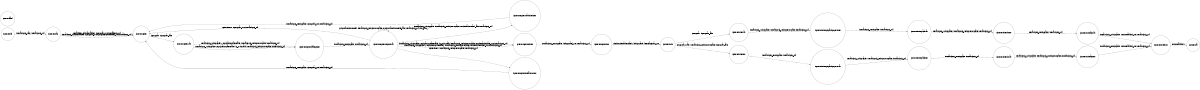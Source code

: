digraph SIP_SERVER{
rankdir = LR;
size = "8,5"
node [shape = circle, label="sip_server_idle"] sip_server_idle;
node [shape = circle, label="sip_server_ready"] sip_server_ready;
node [shape = circle, label="sip_server_failed"] sip_server_failed;

node [shape = circle, label="sip_server_register"] sip_server_register;
node [shape = circle, label="sip_server_register_wait"] sip_server_register_wait;
node [shape = circle, label="sip_server_register_challenge_sent"] sip_server_register_challenge_sent;
node [shape = circle, label="sip_server_register_response_wait"] sip_server_register_response_wait;
node [shape = circle, label="sip_server_register_ok_sent"] sip_server_register_ok_sent;
node [shape = circle, label="sip_server_register_unauthorized_sent"] sip_server_register_unauthorized_sent;
node [shape = circle, label="sip_server_register_internal_error_sent"] sip_server_register_internal_error_sent;
node [shape = circle, label="sip_server_register_done"] sip_server_register_done;

node [shape = circle, label="sip_server_invite"] sip_server_invite;
node [shape = circle, label="sip_server_invite_wait"] sip_server_invite_wait;
node [shape = circle, label="sip_server_invite_sent"] sip_server_invite_sent;
node [shape = circle, label="sip_server_invite_trying_and_progress_wait"] sip_server_invite_trying_and_progress_wait;
node [shape = circle, label="sip_server_invite_trying_and_progress_sent"] sip_server_invite_trying_and_progress_sent;
node [shape = circle, label="sip_server_invite_prack_wait"] sip_server_invite_prack_wait;
node [shape = circle, label="sip_server_invite_prack_sent"] sip_server_invite_prack_sent;
node [shape = circle, label="sip_server_invite_ok_wait"] sip_server_invite_ok_wait;
node [shape = circle, label="sip_server_invite_ok_sent"] sip_server_invite_ok_sent;
node [shape = circle, label="sip_server_invite_ack_wait"] sip_server_invite_ack_wait;
node [shape = circle, label="sip_server_invite_ack_sent"] sip_server_invite_ack_sent;
node [shape = circle, label="sip_server_invite_done"] sip_server_invite_done;
node [shape = circle, label="sip_server_call"] sip_server_call;

//initial_state: sip_server_idle
//environment variables: register_timeout;
//number variables: snum{0, 3}<0, snum+1>;
//state variables: internal_sip_udp{send_sip_server_packet, send_sip_client_packet, null}<null>; esp_dynamic_update_enabled{true, false}<false>; sip_msg_start{true, false}<false>; ims_client_authenticated{true, false}<false>; binding_created{true, false}<false>; session_established{true, false}<false>; caller{true, false}<false>; my_sip_retransmission_needed{true, false}<false>;
//define: check_ims_client_authenticated := ue_ims_client_authenticated & epdg_ims_client_authenticated;

sip_server_idle -> sip_server_ready [label = "internal_udp_sip=ready / internal_sip_udp=null"]
sip_server_ready -> sip_server_register [label = "internal_ike_sip=child_sa_established / sip_msg_start=true, internal_ike_sip=null"]
sip_server_ready -> sip_server_register [label = "internal_ike_sip=child_sa_established / sip_msg_start=true, esp_dynamic_update_enabled=true, internal_ike_sip=null"]

// Successful New Registration (RFC 3665)
sip_server_register -> sip_server_register_wait [label = "sip_msg_start / sip_msg_start=false"]
sip_server_register_wait -> sip_server_register_challenge_sent [label="internal_udp_sip=rcvd_sip_packet & !esp_dynamic_update_enabled / internal_sip_udp=send_sip_server_packet, internal_udp_sip=null"]
sip_server_register_wait -> sip_server_register_challenge_sent [label="internal_udp_sip=rcvd_sip_packet & esp_dynamic_update_enabled / iip=rcvd_src_addr, internal_sip_udp=send_sip_server_packet, internal_udp_sip=null"]
sip_server_register_challenge_sent -> sip_server_register_response_wait [label="internal_udp_sip=sent_sip_packet / internal_udp_sip=null"]
sip_server_register_response_wait -> sip_server_register_ok_sent [label="internal_udp_sip=rcvd_sip_packet & !esp_dynamic_update_enabled / internal_sip_udp=send_sip_server_packet, ims_client_authenticated=true, internal_udp_sip=null"]
sip_server_register_response_wait -> sip_server_register_ok_sent [label="internal_udp_sip=rcvd_sip_packet & esp_dynamic_update_enabled / iip=rcvd_src_addr, internal_sip_udp=send_sip_server_packet, ims_client_authenticated=true, internal_udp_sip=null"]
sip_server_register_response_wait -> sip_server_register_response_wait [label="my_sip_retransmission_needed / internal_sip_udp=send_sip_server_packet, my_sip_retransmission_needed=false, internal_udp_sip=null, snum=snum+1"]
sip_server_register_ok_sent -> sip_server_register_done [label="internal_udp_sip=sent_sip_packet / binding_created=true, internal_udp_sip=null"]
sip_server_register_done -> sip_server_invite [label="check_ims_client_authenticated & binding_created / ike_exchange_start=true"]

// Timeout for REGISTER F3 (need to clear communication channels)
sip_server_register_response_wait -> sip_server_register [label="register_timeout / sip_msg_start=true, internal_udp_sip=null"]
sip_server_register_response_wait -> sip_server_register_internal_error_sent [label="register_timeout / internal_sip_udp=send_sip_server_packet, internal_udp_sip=null"]
sip_server_register_internal_error_sent -> sip_server_register [label="internal_udp_sip=sent_sip_packet / sip_msg_start=true, internal_udp_sip=null"]

// Unsuccessful Registration
sip_server_register_response_wait -> sip_server_register_unauthorized_sent [label="internal_udp_sip=rcvd_sip_packet / internal_sip_udp=send_sip_server_packet, ims_client_authenticated=false, internal_udp_sip=null"]
sip_server_register_unauthorized_sent -> sip_server_register [label="internal_udp_sip=sent_sip_packet / sip_msg_start=true, internal_udp_sip=null"]

// Receiving a call
sip_server_invite -> sip_server_invite_wait [label = "sip_msg_start / sip_msg_start=false"]
sip_server_invite_wait -> sip_server_invite_trying_and_progress_sent [label = "internal_udp_sip=rcvd_sip_packet / internal_sip_udp=send_sip_server_packet, internal_udp_sip=null"]
sip_server_invite_trying_and_progress_sent -> sip_server_invite_prack_wait [label = "internal_udp_sip=sent_sip_packet / internal_udp_sip=null"]
sip_server_invite_prack_wait -> sip_server_invite_ok_sent [label = "internal_udp_sip=rcvd_sip_packet / internal_sip_udp=send_sip_server_packet, internal_udp_sip=null"]
sip_server_invite_ok_sent -> sip_server_invite_ack_wait [label = "internal_udp_sip=sent_sip_packet / internal_udp_sip=null"]
sip_server_invite_ack_wait -> sip_server_invite_done [label = "internal_udp_sip=rcvd_sip_packet / session_established=true, internal_udp_sip=null"]

// Making a call
sip_server_invite -> sip_server_invite_sent [label = "sip_msg_start & caller / internal_udp_sip=send_sip_server_packet, sip_msg_start=false"]
sip_server_invite_sent -> sip_server_invite_trying_and_progress_wait [label = "internal_udp_sip=sent_sip_packet / internal_udp_sip=null"]
sip_server_invite_trying_and_progress_wait -> sip_server_invite_prack_sent [label = "internal_udp_sip=rcvd_sip_packet / internal_sip_udp=send_sip_server_packet, internal_udp_sip=null"]
sip_server_invite_prack_sent -> sip_server_invite_ok_wait [label = "internal_udp_sip=sent_sip_packet / internal_udp_sip=null"]
sip_server_invite_ok_wait -> sip_server_invite_ack_sent [label = "internal_udp_sip=rcvd_sip_packet / internal_sip_udp=send_sip_server_packet, internal_udp_sip=null"]
sip_server_invite_ack_sent -> sip_server_invite_done [label = "internal_udp_sip=sent_sip_packet / session_established=true, internal_udp_sip=null"]
sip_server_invite_done -> sip_server_call [label = "session_established / _"]
}
